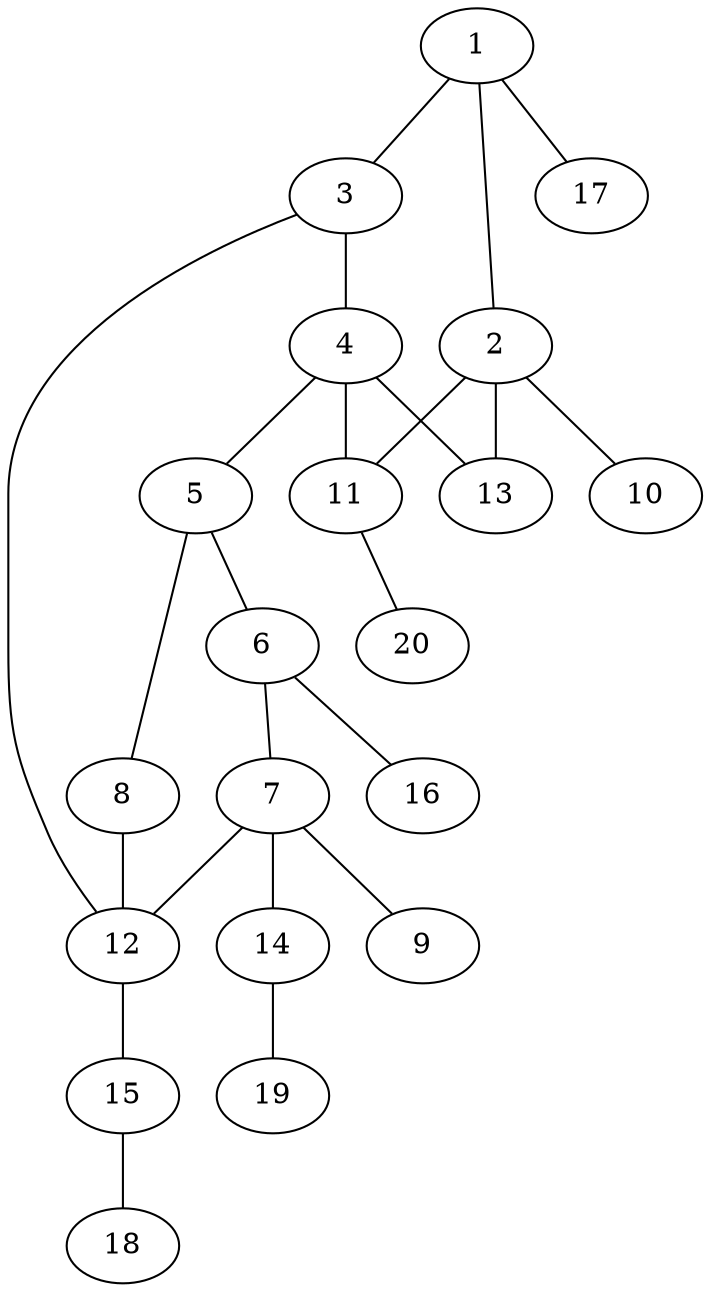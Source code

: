 graph graphname {1--2
1--3
1--17
2--10
2--11
2--13
3--4
3--12
4--5
4--11
4--13
5--6
5--8
6--7
6--16
7--9
7--12
7--14
8--12
11--20
12--15
14--19
15--18
}